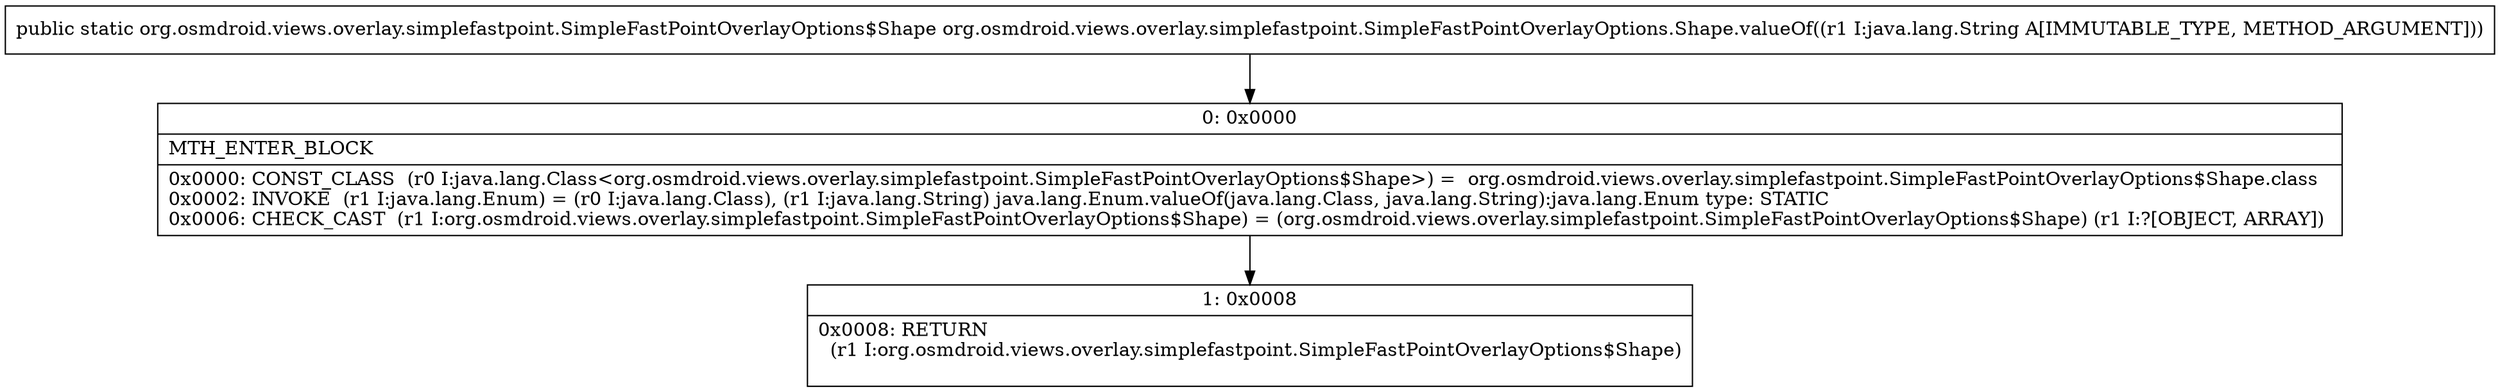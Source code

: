 digraph "CFG fororg.osmdroid.views.overlay.simplefastpoint.SimpleFastPointOverlayOptions.Shape.valueOf(Ljava\/lang\/String;)Lorg\/osmdroid\/views\/overlay\/simplefastpoint\/SimpleFastPointOverlayOptions$Shape;" {
Node_0 [shape=record,label="{0\:\ 0x0000|MTH_ENTER_BLOCK\l|0x0000: CONST_CLASS  (r0 I:java.lang.Class\<org.osmdroid.views.overlay.simplefastpoint.SimpleFastPointOverlayOptions$Shape\>) =  org.osmdroid.views.overlay.simplefastpoint.SimpleFastPointOverlayOptions$Shape.class \l0x0002: INVOKE  (r1 I:java.lang.Enum) = (r0 I:java.lang.Class), (r1 I:java.lang.String) java.lang.Enum.valueOf(java.lang.Class, java.lang.String):java.lang.Enum type: STATIC \l0x0006: CHECK_CAST  (r1 I:org.osmdroid.views.overlay.simplefastpoint.SimpleFastPointOverlayOptions$Shape) = (org.osmdroid.views.overlay.simplefastpoint.SimpleFastPointOverlayOptions$Shape) (r1 I:?[OBJECT, ARRAY]) \l}"];
Node_1 [shape=record,label="{1\:\ 0x0008|0x0008: RETURN  \l  (r1 I:org.osmdroid.views.overlay.simplefastpoint.SimpleFastPointOverlayOptions$Shape)\l \l}"];
MethodNode[shape=record,label="{public static org.osmdroid.views.overlay.simplefastpoint.SimpleFastPointOverlayOptions$Shape org.osmdroid.views.overlay.simplefastpoint.SimpleFastPointOverlayOptions.Shape.valueOf((r1 I:java.lang.String A[IMMUTABLE_TYPE, METHOD_ARGUMENT])) }"];
MethodNode -> Node_0;
Node_0 -> Node_1;
}

